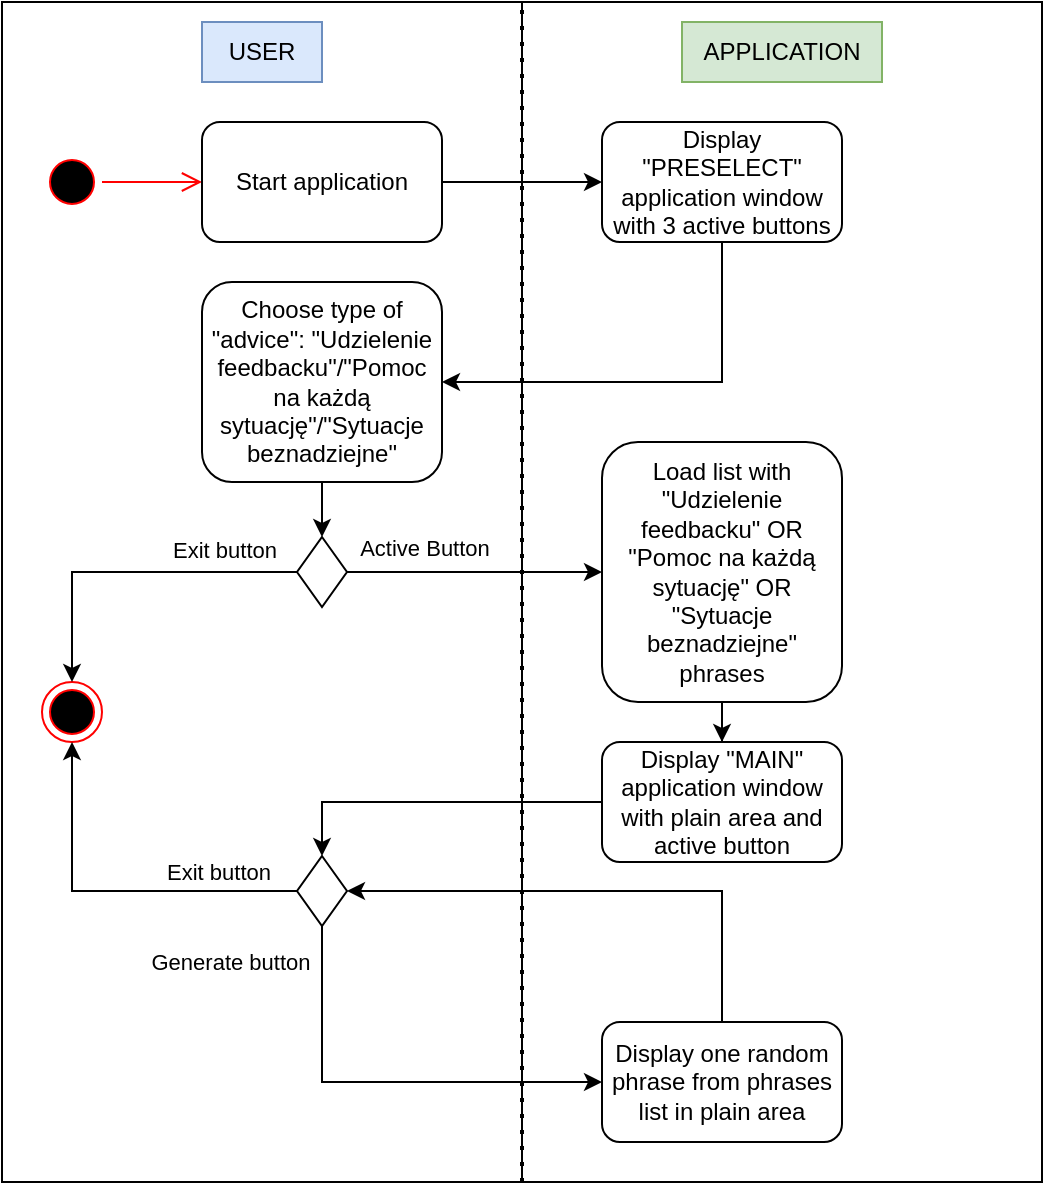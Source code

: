 <mxfile version="24.7.6">
  <diagram id="P9AI5AgFoZMA6zSyd449" name="Strona-1">
    <mxGraphModel dx="1050" dy="611" grid="1" gridSize="10" guides="1" tooltips="1" connect="1" arrows="1" fold="1" page="1" pageScale="1" pageWidth="827" pageHeight="1169" math="0" shadow="0">
      <root>
        <mxCell id="0" />
        <mxCell id="1" parent="0" />
        <mxCell id="nw3krJXwwAuQDTwU0wnM-81" value="" style="rounded=0;whiteSpace=wrap;html=1;" parent="1" vertex="1">
          <mxGeometry x="300" y="40" width="260" height="590" as="geometry" />
        </mxCell>
        <mxCell id="nw3krJXwwAuQDTwU0wnM-80" value="" style="rounded=0;whiteSpace=wrap;html=1;" parent="1" vertex="1">
          <mxGeometry x="40" y="40" width="260" height="590" as="geometry" />
        </mxCell>
        <mxCell id="nw3krJXwwAuQDTwU0wnM-1" value="" style="ellipse;html=1;shape=startState;fillColor=#000000;strokeColor=#ff0000;" parent="1" vertex="1">
          <mxGeometry x="60" y="115" width="30" height="30" as="geometry" />
        </mxCell>
        <mxCell id="nw3krJXwwAuQDTwU0wnM-2" value="" style="edgeStyle=orthogonalEdgeStyle;html=1;verticalAlign=bottom;endArrow=open;endSize=8;strokeColor=#ff0000;rounded=0;exitX=1;exitY=0.5;exitDx=0;exitDy=0;entryX=0;entryY=0.5;entryDx=0;entryDy=0;" parent="1" source="nw3krJXwwAuQDTwU0wnM-1" target="nw3krJXwwAuQDTwU0wnM-3" edge="1">
          <mxGeometry relative="1" as="geometry">
            <mxPoint x="200" y="100" as="targetPoint" />
            <mxPoint x="200" y="60" as="sourcePoint" />
          </mxGeometry>
        </mxCell>
        <mxCell id="nw3krJXwwAuQDTwU0wnM-28" value="" style="edgeStyle=orthogonalEdgeStyle;rounded=0;orthogonalLoop=1;jettySize=auto;html=1;" parent="1" source="nw3krJXwwAuQDTwU0wnM-3" target="nw3krJXwwAuQDTwU0wnM-27" edge="1">
          <mxGeometry relative="1" as="geometry" />
        </mxCell>
        <mxCell id="nw3krJXwwAuQDTwU0wnM-3" value="Start application" style="rounded=1;whiteSpace=wrap;html=1;" parent="1" vertex="1">
          <mxGeometry x="140" y="100" width="120" height="60" as="geometry" />
        </mxCell>
        <mxCell id="nw3krJXwwAuQDTwU0wnM-55" style="edgeStyle=orthogonalEdgeStyle;rounded=0;orthogonalLoop=1;jettySize=auto;html=1;entryX=0.5;entryY=0;entryDx=0;entryDy=0;" parent="1" source="nw3krJXwwAuQDTwU0wnM-4" target="nw3krJXwwAuQDTwU0wnM-44" edge="1">
          <mxGeometry relative="1" as="geometry" />
        </mxCell>
        <mxCell id="nw3krJXwwAuQDTwU0wnM-4" value="Choose type of &quot;advice&quot;: &quot;Udzielenie feedbacku&quot;/&quot;Pomoc na każdą sytuację&quot;/&quot;Sytuacje beznadziejne&quot;" style="rounded=1;whiteSpace=wrap;html=1;" parent="1" vertex="1">
          <mxGeometry x="140" y="180" width="120" height="100" as="geometry" />
        </mxCell>
        <mxCell id="nw3krJXwwAuQDTwU0wnM-26" value="" style="edgeStyle=orthogonalEdgeStyle;rounded=0;orthogonalLoop=1;jettySize=auto;html=1;" parent="1" source="nw3krJXwwAuQDTwU0wnM-15" target="nw3krJXwwAuQDTwU0wnM-25" edge="1">
          <mxGeometry relative="1" as="geometry" />
        </mxCell>
        <mxCell id="nw3krJXwwAuQDTwU0wnM-15" value="Load list with &quot;Udzielenie feedbacku&quot; OR &quot;Pomoc na każdą sytuację&quot; OR &quot;Sytuacje beznadziejne&quot; phrases" style="rounded=1;whiteSpace=wrap;html=1;" parent="1" vertex="1">
          <mxGeometry x="340" y="260" width="120" height="130" as="geometry" />
        </mxCell>
        <mxCell id="nw3krJXwwAuQDTwU0wnM-21" value="" style="endArrow=none;dashed=1;html=1;dashPattern=1 3;strokeWidth=2;rounded=0;exitX=1;exitY=1;exitDx=0;exitDy=0;" parent="1" source="nw3krJXwwAuQDTwU0wnM-80" edge="1">
          <mxGeometry width="50" height="50" relative="1" as="geometry">
            <mxPoint x="300" y="610" as="sourcePoint" />
            <mxPoint x="300" y="40" as="targetPoint" />
          </mxGeometry>
        </mxCell>
        <mxCell id="nw3krJXwwAuQDTwU0wnM-23" value="USER" style="text;html=1;align=center;verticalAlign=middle;whiteSpace=wrap;rounded=0;fillColor=#dae8fc;strokeColor=#6c8ebf;" parent="1" vertex="1">
          <mxGeometry x="140" y="50" width="60" height="30" as="geometry" />
        </mxCell>
        <mxCell id="nw3krJXwwAuQDTwU0wnM-24" value="APPLICATION" style="text;html=1;align=center;verticalAlign=middle;whiteSpace=wrap;rounded=0;fillColor=#d5e8d4;strokeColor=#82b366;" parent="1" vertex="1">
          <mxGeometry x="380" y="50" width="100" height="30" as="geometry" />
        </mxCell>
        <mxCell id="nw3krJXwwAuQDTwU0wnM-66" style="edgeStyle=orthogonalEdgeStyle;rounded=0;orthogonalLoop=1;jettySize=auto;html=1;entryX=0.5;entryY=0;entryDx=0;entryDy=0;" parent="1" source="nw3krJXwwAuQDTwU0wnM-25" target="nw3krJXwwAuQDTwU0wnM-68" edge="1">
          <mxGeometry relative="1" as="geometry">
            <mxPoint x="200" y="420" as="targetPoint" />
          </mxGeometry>
        </mxCell>
        <mxCell id="nw3krJXwwAuQDTwU0wnM-25" value="Display &quot;MAIN&quot; application window with plain area and active button" style="rounded=1;whiteSpace=wrap;html=1;" parent="1" vertex="1">
          <mxGeometry x="340" y="410" width="120" height="60" as="geometry" />
        </mxCell>
        <mxCell id="nw3krJXwwAuQDTwU0wnM-53" style="edgeStyle=orthogonalEdgeStyle;rounded=0;orthogonalLoop=1;jettySize=auto;html=1;entryX=1;entryY=0.5;entryDx=0;entryDy=0;" parent="1" source="nw3krJXwwAuQDTwU0wnM-27" target="nw3krJXwwAuQDTwU0wnM-4" edge="1">
          <mxGeometry relative="1" as="geometry">
            <Array as="points">
              <mxPoint x="400" y="230" />
            </Array>
          </mxGeometry>
        </mxCell>
        <mxCell id="nw3krJXwwAuQDTwU0wnM-27" value="Display &quot;PRESELECT&quot; application window with 3 active buttons" style="rounded=1;whiteSpace=wrap;html=1;" parent="1" vertex="1">
          <mxGeometry x="340" y="100" width="120" height="60" as="geometry" />
        </mxCell>
        <mxCell id="nw3krJXwwAuQDTwU0wnM-73" style="edgeStyle=orthogonalEdgeStyle;rounded=0;orthogonalLoop=1;jettySize=auto;html=1;entryX=1;entryY=0.5;entryDx=0;entryDy=0;" parent="1" source="nw3krJXwwAuQDTwU0wnM-33" target="nw3krJXwwAuQDTwU0wnM-68" edge="1">
          <mxGeometry relative="1" as="geometry">
            <Array as="points">
              <mxPoint x="400" y="485" />
            </Array>
          </mxGeometry>
        </mxCell>
        <mxCell id="nw3krJXwwAuQDTwU0wnM-33" value="Display one random phrase from phrases list in plain area" style="rounded=1;whiteSpace=wrap;html=1;" parent="1" vertex="1">
          <mxGeometry x="340" y="550" width="120" height="60" as="geometry" />
        </mxCell>
        <mxCell id="nw3krJXwwAuQDTwU0wnM-40" value="" style="ellipse;html=1;shape=endState;fillColor=#000000;strokeColor=#ff0000;" parent="1" vertex="1">
          <mxGeometry x="60" y="380" width="30" height="30" as="geometry" />
        </mxCell>
        <mxCell id="nw3krJXwwAuQDTwU0wnM-54" style="edgeStyle=orthogonalEdgeStyle;rounded=0;orthogonalLoop=1;jettySize=auto;html=1;entryX=0;entryY=0.5;entryDx=0;entryDy=0;" parent="1" source="nw3krJXwwAuQDTwU0wnM-44" target="nw3krJXwwAuQDTwU0wnM-15" edge="1">
          <mxGeometry relative="1" as="geometry" />
        </mxCell>
        <mxCell id="nw3krJXwwAuQDTwU0wnM-56" value="Active Button" style="edgeLabel;html=1;align=center;verticalAlign=middle;resizable=0;points=[];labelBackgroundColor=none;" parent="nw3krJXwwAuQDTwU0wnM-54" vertex="1" connectable="0">
          <mxGeometry x="-0.462" y="1" relative="1" as="geometry">
            <mxPoint x="4" y="-11" as="offset" />
          </mxGeometry>
        </mxCell>
        <mxCell id="nw3krJXwwAuQDTwU0wnM-77" style="edgeStyle=orthogonalEdgeStyle;rounded=0;orthogonalLoop=1;jettySize=auto;html=1;entryX=0.5;entryY=0;entryDx=0;entryDy=0;" parent="1" source="nw3krJXwwAuQDTwU0wnM-44" target="nw3krJXwwAuQDTwU0wnM-40" edge="1">
          <mxGeometry relative="1" as="geometry" />
        </mxCell>
        <mxCell id="nw3krJXwwAuQDTwU0wnM-79" value="Exit button" style="edgeLabel;html=1;align=center;verticalAlign=middle;resizable=0;points=[];labelBackgroundColor=none;" parent="nw3krJXwwAuQDTwU0wnM-77" vertex="1" connectable="0">
          <mxGeometry x="-0.49" y="-1" relative="1" as="geometry">
            <mxPoint x="6" y="-10" as="offset" />
          </mxGeometry>
        </mxCell>
        <mxCell id="nw3krJXwwAuQDTwU0wnM-44" value="" style="rhombus;whiteSpace=wrap;html=1;" parent="1" vertex="1">
          <mxGeometry x="187.5" y="307.5" width="25" height="35" as="geometry" />
        </mxCell>
        <mxCell id="nw3krJXwwAuQDTwU0wnM-71" style="edgeStyle=orthogonalEdgeStyle;rounded=0;orthogonalLoop=1;jettySize=auto;html=1;entryX=0;entryY=0.5;entryDx=0;entryDy=0;" parent="1" source="nw3krJXwwAuQDTwU0wnM-68" target="nw3krJXwwAuQDTwU0wnM-33" edge="1">
          <mxGeometry relative="1" as="geometry">
            <Array as="points">
              <mxPoint x="200" y="580" />
            </Array>
          </mxGeometry>
        </mxCell>
        <mxCell id="nw3krJXwwAuQDTwU0wnM-72" value="Generate button" style="edgeLabel;html=1;align=center;verticalAlign=middle;resizable=0;points=[];labelBackgroundColor=none;" parent="nw3krJXwwAuQDTwU0wnM-71" vertex="1" connectable="0">
          <mxGeometry x="-0.12" y="-3" relative="1" as="geometry">
            <mxPoint x="-64" y="-63" as="offset" />
          </mxGeometry>
        </mxCell>
        <mxCell id="nw3krJXwwAuQDTwU0wnM-76" style="edgeStyle=orthogonalEdgeStyle;rounded=0;orthogonalLoop=1;jettySize=auto;html=1;entryX=0.5;entryY=1;entryDx=0;entryDy=0;" parent="1" source="nw3krJXwwAuQDTwU0wnM-68" target="nw3krJXwwAuQDTwU0wnM-40" edge="1">
          <mxGeometry relative="1" as="geometry" />
        </mxCell>
        <mxCell id="nw3krJXwwAuQDTwU0wnM-78" value="Exit button" style="edgeLabel;html=1;align=center;verticalAlign=middle;resizable=0;points=[];labelBackgroundColor=none;" parent="nw3krJXwwAuQDTwU0wnM-76" vertex="1" connectable="0">
          <mxGeometry x="-0.575" y="1" relative="1" as="geometry">
            <mxPoint y="-11" as="offset" />
          </mxGeometry>
        </mxCell>
        <mxCell id="nw3krJXwwAuQDTwU0wnM-68" value="" style="rhombus;whiteSpace=wrap;html=1;" parent="1" vertex="1">
          <mxGeometry x="187.5" y="467" width="25" height="35" as="geometry" />
        </mxCell>
      </root>
    </mxGraphModel>
  </diagram>
</mxfile>
